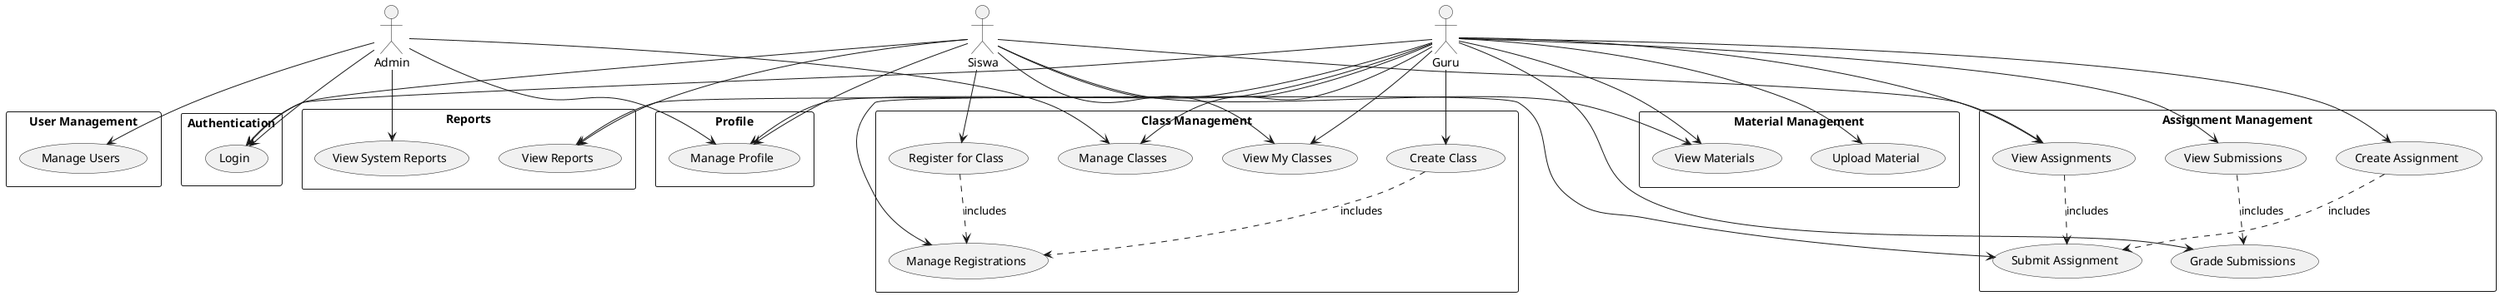 @startuml Use Case Diagram - E-Learning SMA

actor "Siswa" as Siswa
actor "Guru" as Guru
actor "Admin" as Admin

rectangle "Authentication" {
    usecase "Login" as UC1
}

rectangle "Class Management" {
    usecase "Register for Class" as UC2
    usecase "Create Class" as UC3
    usecase "Manage Registrations" as UC4
    usecase "View My Classes" as UC5
    usecase "Manage Classes" as UC6
}

rectangle "Material Management" {
    usecase "Upload Material" as UC7
    usecase "View Materials" as UC8
}

rectangle "Assignment Management" {
    usecase "Create Assignment" as UC9
    usecase "View Assignments" as UC10
    usecase "Submit Assignment" as UC11
    usecase "View Submissions" as UC12
    usecase "Grade Submissions" as UC13
}

rectangle "Reports" {
    usecase "View Reports" as UC14
    usecase "View System Reports" as UC15
}

rectangle "Profile" {
    usecase "Manage Profile" as UC16
}

rectangle "User Management" {
    usecase "Manage Users" as UC17
}

' Siswa use cases
Siswa --> UC1
Siswa --> UC2
Siswa --> UC5
Siswa --> UC8
Siswa --> UC10
Siswa --> UC11
Siswa --> UC14
Siswa --> UC16

' Guru use cases
Guru --> UC1
Guru --> UC3
Guru --> UC4
Guru --> UC5
Guru --> UC6
Guru --> UC7
Guru --> UC8
Guru --> UC9
Guru --> UC10
Guru --> UC12
Guru --> UC13
Guru --> UC14
Guru --> UC16

' Admin use cases
Admin --> UC1
Admin --> UC6
Admin --> UC15
Admin --> UC16
Admin --> UC17

' Relationships
UC2 ..> UC4 : includes
UC3 ..> UC4 : includes
UC9 ..> UC11 : includes
UC10 ..> UC11 : includes
UC12 ..> UC13 : includes

@enduml
